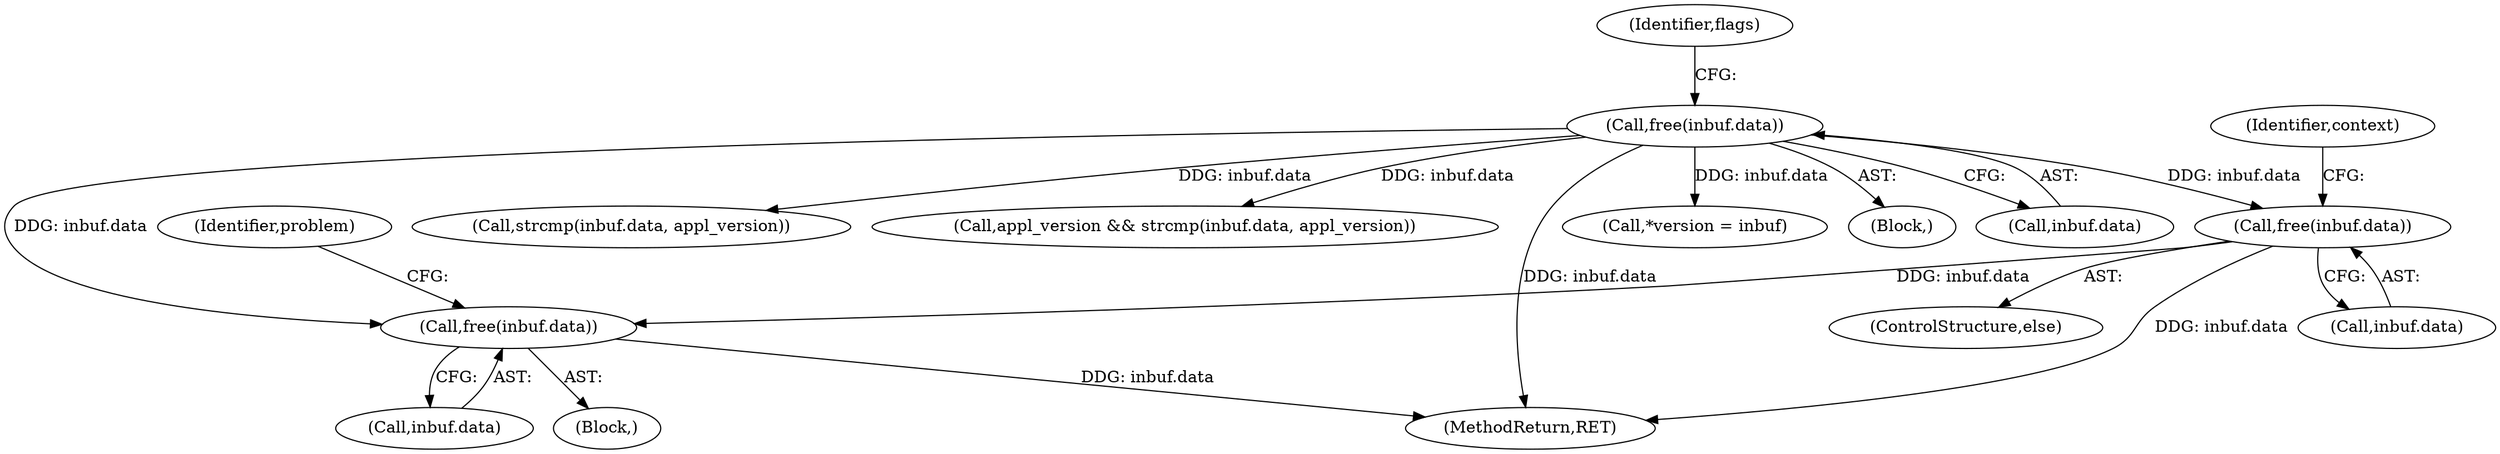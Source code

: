 digraph "0_krb5_102bb6ebf20f9174130c85c3b052ae104e5073ec_0@API" {
"1000241" [label="(Call,free(inbuf.data))"];
"1000187" [label="(Call,free(inbuf.data))"];
"1000381" [label="(Call,free(inbuf.data))"];
"1000242" [label="(Call,inbuf.data)"];
"1000215" [label="(Call,strcmp(inbuf.data, appl_version))"];
"1000213" [label="(Call,appl_version && strcmp(inbuf.data, appl_version))"];
"1000368" [label="(Block,)"];
"1000193" [label="(Identifier,flags)"];
"1000248" [label="(Identifier,context)"];
"1000381" [label="(Call,free(inbuf.data))"];
"1000382" [label="(Call,inbuf.data)"];
"1000241" [label="(Call,free(inbuf.data))"];
"1000187" [label="(Call,free(inbuf.data))"];
"1000386" [label="(Identifier,problem)"];
"1000236" [label="(Call,*version = inbuf)"];
"1000601" [label="(MethodReturn,RET)"];
"1000240" [label="(ControlStructure,else)"];
"1000163" [label="(Block,)"];
"1000188" [label="(Call,inbuf.data)"];
"1000241" -> "1000240"  [label="AST: "];
"1000241" -> "1000242"  [label="CFG: "];
"1000242" -> "1000241"  [label="AST: "];
"1000248" -> "1000241"  [label="CFG: "];
"1000241" -> "1000601"  [label="DDG: inbuf.data"];
"1000187" -> "1000241"  [label="DDG: inbuf.data"];
"1000241" -> "1000381"  [label="DDG: inbuf.data"];
"1000187" -> "1000163"  [label="AST: "];
"1000187" -> "1000188"  [label="CFG: "];
"1000188" -> "1000187"  [label="AST: "];
"1000193" -> "1000187"  [label="CFG: "];
"1000187" -> "1000601"  [label="DDG: inbuf.data"];
"1000187" -> "1000213"  [label="DDG: inbuf.data"];
"1000187" -> "1000215"  [label="DDG: inbuf.data"];
"1000187" -> "1000236"  [label="DDG: inbuf.data"];
"1000187" -> "1000381"  [label="DDG: inbuf.data"];
"1000381" -> "1000368"  [label="AST: "];
"1000381" -> "1000382"  [label="CFG: "];
"1000382" -> "1000381"  [label="AST: "];
"1000386" -> "1000381"  [label="CFG: "];
"1000381" -> "1000601"  [label="DDG: inbuf.data"];
}

